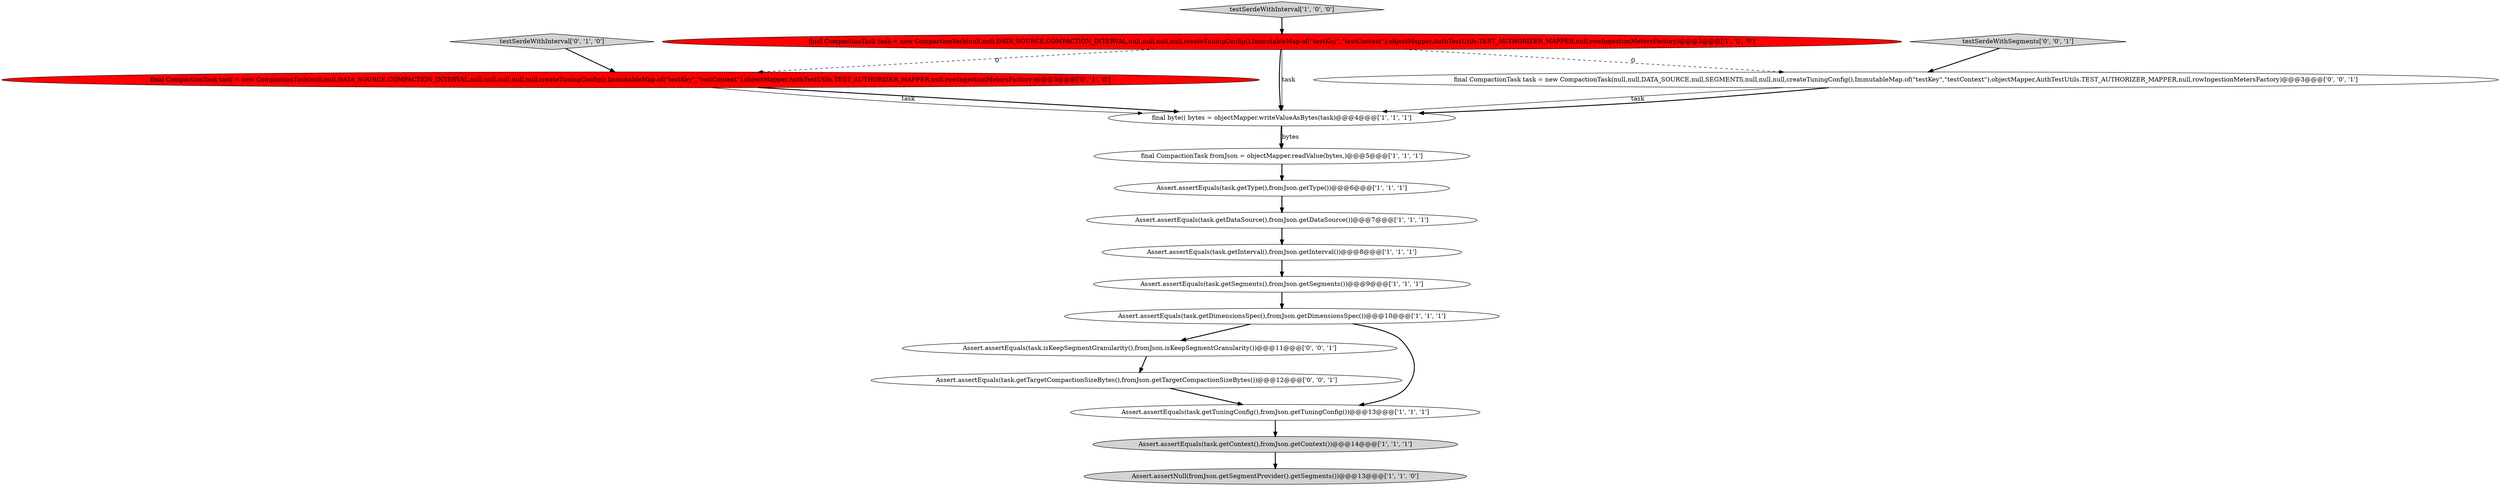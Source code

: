 digraph {
1 [style = filled, label = "Assert.assertEquals(task.getInterval(),fromJson.getInterval())@@@8@@@['1', '1', '1']", fillcolor = white, shape = ellipse image = "AAA0AAABBB1BBB"];
17 [style = filled, label = "Assert.assertEquals(task.getTargetCompactionSizeBytes(),fromJson.getTargetCompactionSizeBytes())@@@12@@@['0', '0', '1']", fillcolor = white, shape = ellipse image = "AAA0AAABBB3BBB"];
14 [style = filled, label = "Assert.assertEquals(task.isKeepSegmentGranularity(),fromJson.isKeepSegmentGranularity())@@@11@@@['0', '0', '1']", fillcolor = white, shape = ellipse image = "AAA0AAABBB3BBB"];
8 [style = filled, label = "Assert.assertEquals(task.getDimensionsSpec(),fromJson.getDimensionsSpec())@@@10@@@['1', '1', '1']", fillcolor = white, shape = ellipse image = "AAA0AAABBB1BBB"];
16 [style = filled, label = "testSerdeWithSegments['0', '0', '1']", fillcolor = lightgray, shape = diamond image = "AAA0AAABBB3BBB"];
3 [style = filled, label = "Assert.assertEquals(task.getDataSource(),fromJson.getDataSource())@@@7@@@['1', '1', '1']", fillcolor = white, shape = ellipse image = "AAA0AAABBB1BBB"];
0 [style = filled, label = "Assert.assertEquals(task.getContext(),fromJson.getContext())@@@14@@@['1', '1', '1']", fillcolor = lightgray, shape = ellipse image = "AAA0AAABBB1BBB"];
9 [style = filled, label = "Assert.assertEquals(task.getType(),fromJson.getType())@@@6@@@['1', '1', '1']", fillcolor = white, shape = ellipse image = "AAA0AAABBB1BBB"];
12 [style = filled, label = "final CompactionTask task = new CompactionTask(null,null,DATA_SOURCE,COMPACTION_INTERVAL,null,null,null,null,null,createTuningConfig(),ImmutableMap.of(\"testKey\",\"testContext\"),objectMapper,AuthTestUtils.TEST_AUTHORIZER_MAPPER,null,rowIngestionMetersFactory)@@@3@@@['0', '1', '0']", fillcolor = red, shape = ellipse image = "AAA1AAABBB2BBB"];
4 [style = filled, label = "Assert.assertEquals(task.getTuningConfig(),fromJson.getTuningConfig())@@@13@@@['1', '1', '1']", fillcolor = white, shape = ellipse image = "AAA0AAABBB1BBB"];
10 [style = filled, label = "testSerdeWithInterval['1', '0', '0']", fillcolor = lightgray, shape = diamond image = "AAA0AAABBB1BBB"];
13 [style = filled, label = "testSerdeWithInterval['0', '1', '0']", fillcolor = lightgray, shape = diamond image = "AAA0AAABBB2BBB"];
15 [style = filled, label = "final CompactionTask task = new CompactionTask(null,null,DATA_SOURCE,null,SEGMENTS,null,null,null,createTuningConfig(),ImmutableMap.of(\"testKey\",\"testContext\"),objectMapper,AuthTestUtils.TEST_AUTHORIZER_MAPPER,null,rowIngestionMetersFactory)@@@3@@@['0', '0', '1']", fillcolor = white, shape = ellipse image = "AAA0AAABBB3BBB"];
5 [style = filled, label = "final byte(( bytes = objectMapper.writeValueAsBytes(task)@@@4@@@['1', '1', '1']", fillcolor = white, shape = ellipse image = "AAA0AAABBB1BBB"];
2 [style = filled, label = "final CompactionTask task = new CompactionTask(null,null,DATA_SOURCE,COMPACTION_INTERVAL,null,null,null,null,createTuningConfig(),ImmutableMap.of(\"testKey\",\"testContext\"),objectMapper,AuthTestUtils.TEST_AUTHORIZER_MAPPER,null,rowIngestionMetersFactory)@@@3@@@['1', '0', '0']", fillcolor = red, shape = ellipse image = "AAA1AAABBB1BBB"];
6 [style = filled, label = "final CompactionTask fromJson = objectMapper.readValue(bytes,)@@@5@@@['1', '1', '1']", fillcolor = white, shape = ellipse image = "AAA0AAABBB1BBB"];
11 [style = filled, label = "Assert.assertNull(fromJson.getSegmentProvider().getSegments())@@@13@@@['1', '1', '0']", fillcolor = lightgray, shape = ellipse image = "AAA0AAABBB1BBB"];
7 [style = filled, label = "Assert.assertEquals(task.getSegments(),fromJson.getSegments())@@@9@@@['1', '1', '1']", fillcolor = white, shape = ellipse image = "AAA0AAABBB1BBB"];
16->15 [style = bold, label=""];
12->5 [style = bold, label=""];
3->1 [style = bold, label=""];
15->5 [style = solid, label="task"];
8->14 [style = bold, label=""];
0->11 [style = bold, label=""];
14->17 [style = bold, label=""];
12->5 [style = solid, label="task"];
7->8 [style = bold, label=""];
1->7 [style = bold, label=""];
15->5 [style = bold, label=""];
4->0 [style = bold, label=""];
2->5 [style = solid, label="task"];
2->15 [style = dashed, label="0"];
2->12 [style = dashed, label="0"];
13->12 [style = bold, label=""];
5->6 [style = bold, label=""];
5->6 [style = solid, label="bytes"];
9->3 [style = bold, label=""];
10->2 [style = bold, label=""];
8->4 [style = bold, label=""];
6->9 [style = bold, label=""];
17->4 [style = bold, label=""];
2->5 [style = bold, label=""];
}
